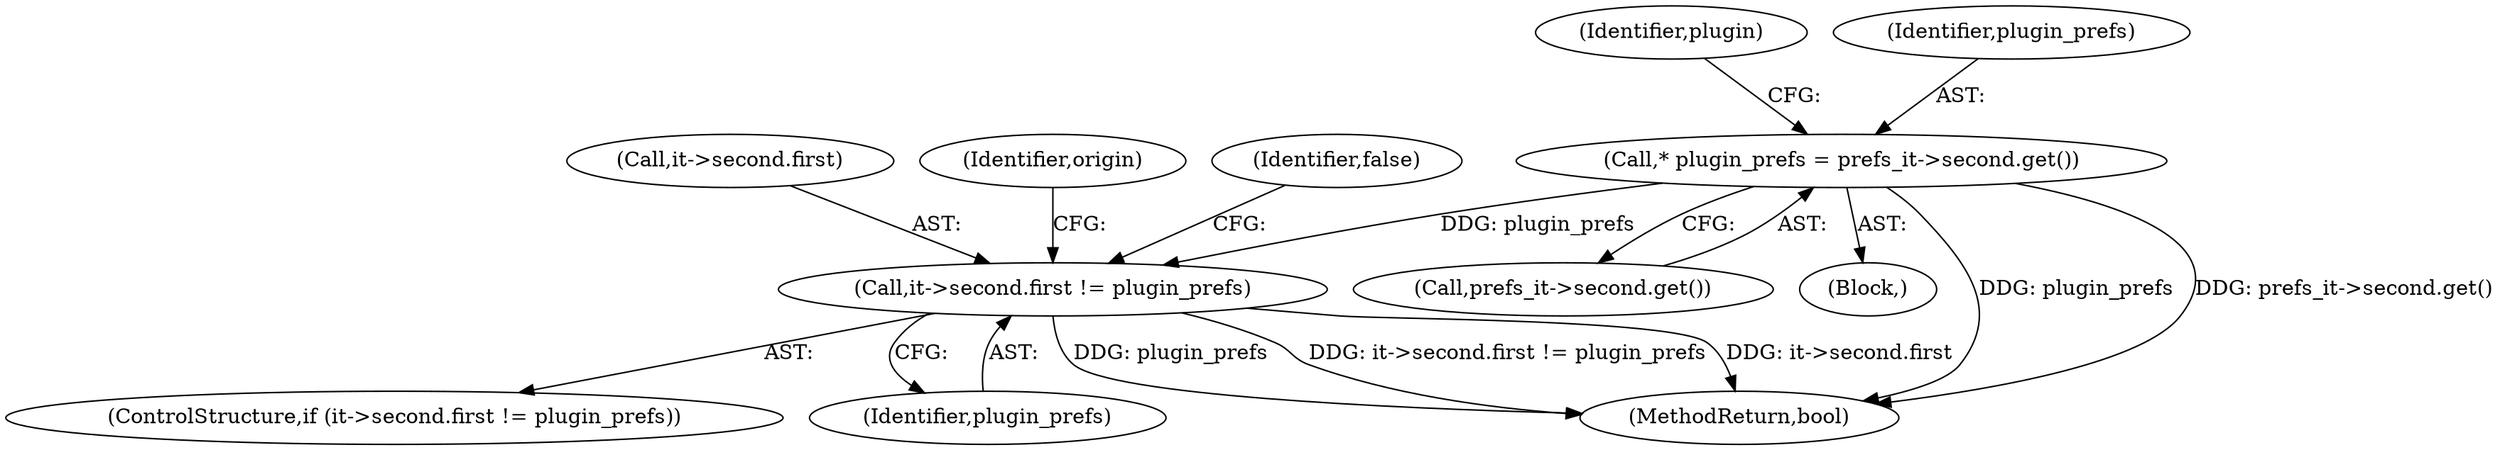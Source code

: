 digraph "0_Chrome_ac8bd041b81e46e4e4fcd5021aaa5499703952e6@pointer" {
"1000193" [label="(Call,* plugin_prefs = prefs_it->second.get())"];
"1000216" [label="(Call,it->second.first != plugin_prefs)"];
"1000200" [label="(Identifier,plugin)"];
"1000253" [label="(MethodReturn,bool)"];
"1000216" [label="(Call,it->second.first != plugin_prefs)"];
"1000215" [label="(ControlStructure,if (it->second.first != plugin_prefs))"];
"1000195" [label="(Call,prefs_it->second.get())"];
"1000193" [label="(Call,* plugin_prefs = prefs_it->second.get())"];
"1000222" [label="(Identifier,plugin_prefs)"];
"1000107" [label="(Block,)"];
"1000194" [label="(Identifier,plugin_prefs)"];
"1000217" [label="(Call,it->second.first)"];
"1000227" [label="(Identifier,origin)"];
"1000224" [label="(Identifier,false)"];
"1000193" -> "1000107"  [label="AST: "];
"1000193" -> "1000195"  [label="CFG: "];
"1000194" -> "1000193"  [label="AST: "];
"1000195" -> "1000193"  [label="AST: "];
"1000200" -> "1000193"  [label="CFG: "];
"1000193" -> "1000253"  [label="DDG: plugin_prefs"];
"1000193" -> "1000253"  [label="DDG: prefs_it->second.get()"];
"1000193" -> "1000216"  [label="DDG: plugin_prefs"];
"1000216" -> "1000215"  [label="AST: "];
"1000216" -> "1000222"  [label="CFG: "];
"1000217" -> "1000216"  [label="AST: "];
"1000222" -> "1000216"  [label="AST: "];
"1000224" -> "1000216"  [label="CFG: "];
"1000227" -> "1000216"  [label="CFG: "];
"1000216" -> "1000253"  [label="DDG: it->second.first != plugin_prefs"];
"1000216" -> "1000253"  [label="DDG: it->second.first"];
"1000216" -> "1000253"  [label="DDG: plugin_prefs"];
}
